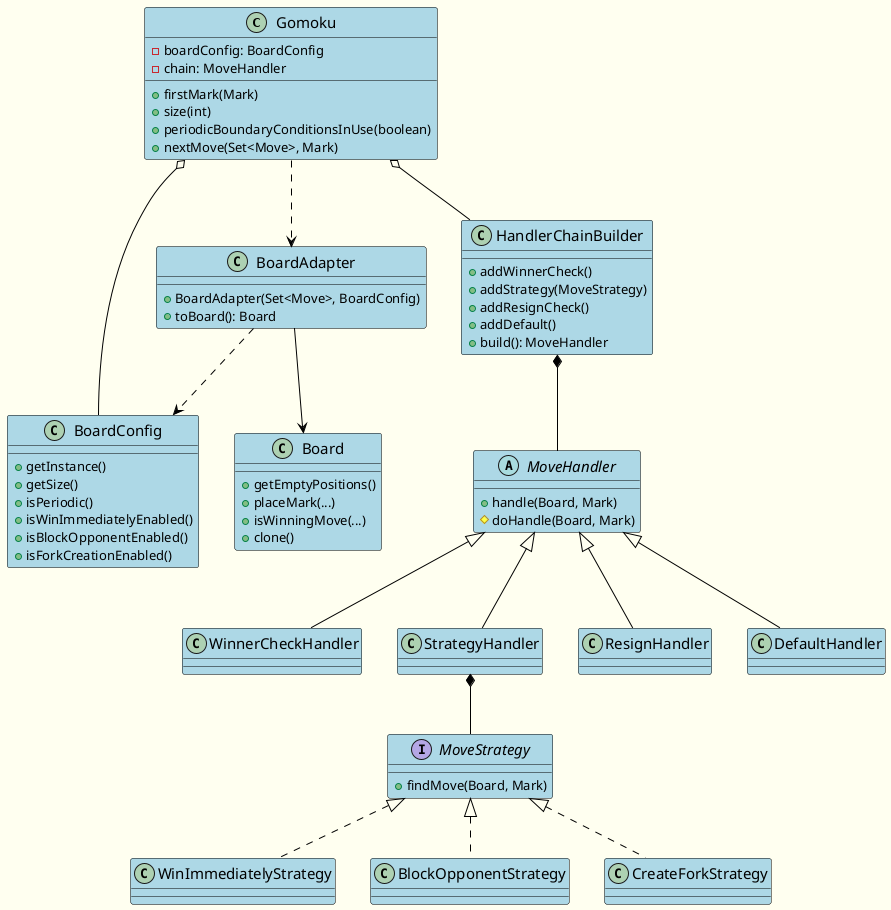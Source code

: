 @startuml
skinparam defaultFontSize 13
skinparam backgroundColor #IVORY
skinparam class {
  BackgroundColor #LIGHTBLUE
  ArrowColor #BLACK
  BorderColor #BLACK
  FontSize 15
}

class Gomoku {
  - boardConfig: BoardConfig
  - chain: MoveHandler
  + firstMark(Mark)
  + size(int)
  + periodicBoundaryConditionsInUse(boolean)
  + nextMove(Set<Move>, Mark)
}

class BoardConfig {
  + getInstance()
  + getSize()
  + isPeriodic()
  + isWinImmediatelyEnabled()
  + isBlockOpponentEnabled()
  + isForkCreationEnabled()
}

class BoardAdapter {
  + BoardAdapter(Set<Move>, BoardConfig)
  + toBoard(): Board
}

class Board {
  + getEmptyPositions()
  + placeMark(...)
  + isWinningMove(...)
  + clone()
}

interface MoveStrategy {
  + findMove(Board, Mark)
}

abstract class MoveHandler {
  + handle(Board, Mark)
  # doHandle(Board, Mark)
}

class HandlerChainBuilder {
  + addWinnerCheck()
  + addStrategy(MoveStrategy)
  + addResignCheck()
  + addDefault()
  + build(): MoveHandler
}

class WinnerCheckHandler extends MoveHandler
class StrategyHandler extends MoveHandler
class ResignHandler extends MoveHandler
class DefaultHandler extends MoveHandler

class WinImmediatelyStrategy implements MoveStrategy
class BlockOpponentStrategy implements MoveStrategy
class CreateForkStrategy implements MoveStrategy

Gomoku o-- BoardConfig
Gomoku o-- HandlerChainBuilder

Gomoku ..> BoardAdapter
BoardAdapter --> Board
BoardAdapter ..> BoardConfig

HandlerChainBuilder *-- MoveHandler

StrategyHandler *-- MoveStrategy

@enduml
